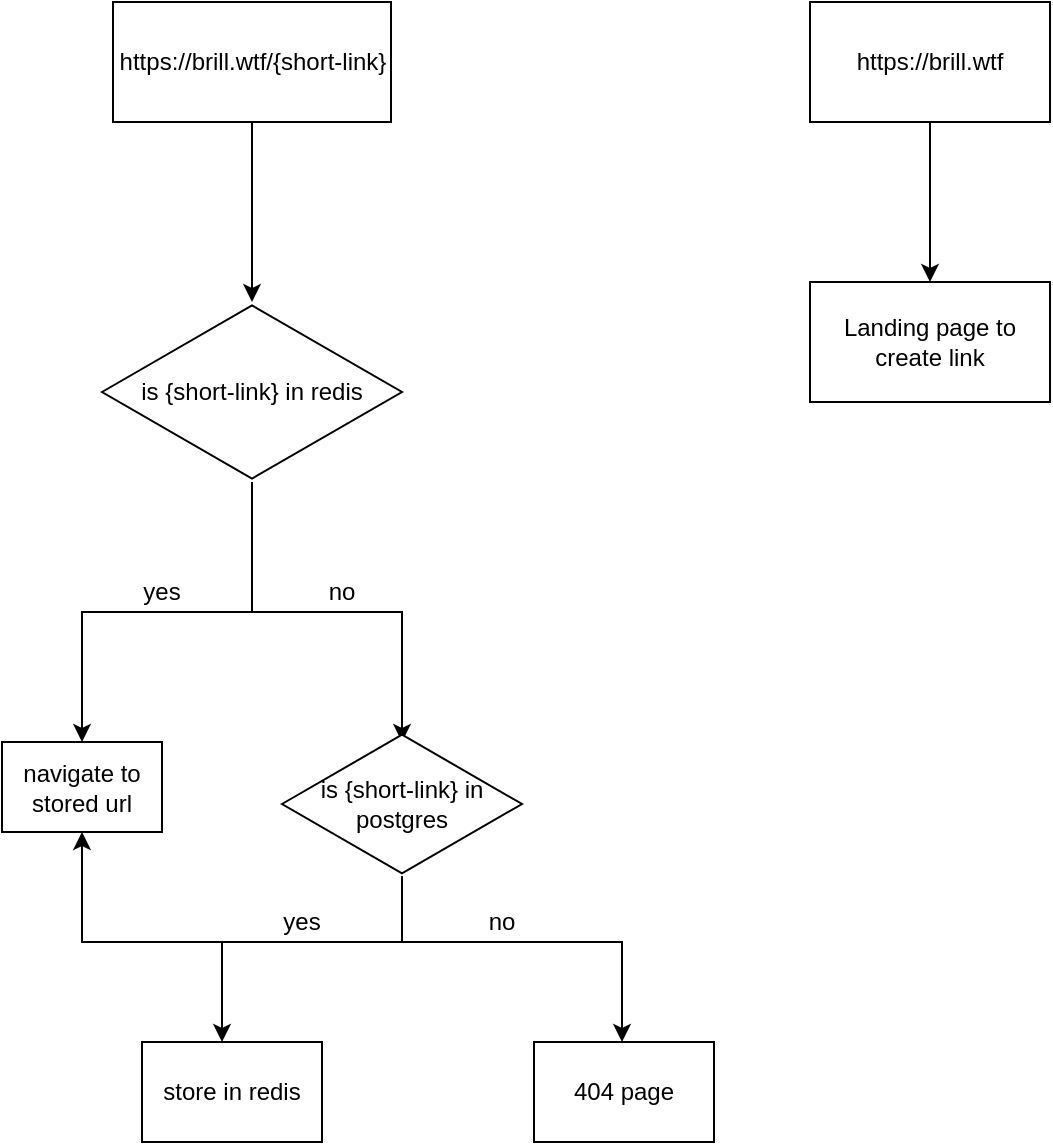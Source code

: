 <mxfile version="13.10.6" type="github">
  <diagram id="S-Mc7KpMVxWA-386lXMZ" name="Page-1">
    <mxGraphModel dx="448" dy="840" grid="1" gridSize="10" guides="1" tooltips="1" connect="1" arrows="1" fold="1" page="1" pageScale="1" pageWidth="850" pageHeight="1100" math="0" shadow="0">
      <root>
        <mxCell id="0" />
        <mxCell id="1" parent="0" />
        <mxCell id="mQkKS2pTwM-4bz6a02_7-39" style="edgeStyle=orthogonalEdgeStyle;rounded=0;orthogonalLoop=1;jettySize=auto;html=1;startArrow=none;startFill=0;" parent="1" source="mQkKS2pTwM-4bz6a02_7-35" target="mQkKS2pTwM-4bz6a02_7-38" edge="1">
          <mxGeometry relative="1" as="geometry">
            <Array as="points">
              <mxPoint x="1001" y="170" />
              <mxPoint x="1001" y="170" />
            </Array>
          </mxGeometry>
        </mxCell>
        <mxCell id="mQkKS2pTwM-4bz6a02_7-35" value="https://brill.wtf/{short-link}" style="rounded=0;whiteSpace=wrap;html=1;" parent="1" vertex="1">
          <mxGeometry x="931.5" y="50" width="139" height="60" as="geometry" />
        </mxCell>
        <mxCell id="mQkKS2pTwM-4bz6a02_7-40" style="edgeStyle=orthogonalEdgeStyle;rounded=0;orthogonalLoop=1;jettySize=auto;html=1;startArrow=none;startFill=0;" parent="1" source="mQkKS2pTwM-4bz6a02_7-38" edge="1">
          <mxGeometry relative="1" as="geometry">
            <mxPoint x="916" y="420" as="targetPoint" />
            <Array as="points">
              <mxPoint x="1001" y="355" />
              <mxPoint x="916" y="355" />
            </Array>
          </mxGeometry>
        </mxCell>
        <mxCell id="mQkKS2pTwM-4bz6a02_7-38" value="is {short-link} in redis" style="html=1;whiteSpace=wrap;aspect=fixed;shape=isoRectangle;" parent="1" vertex="1">
          <mxGeometry x="926" y="200" width="150" height="90" as="geometry" />
        </mxCell>
        <mxCell id="mQkKS2pTwM-4bz6a02_7-41" value="yes" style="text;html=1;strokeColor=none;fillColor=none;align=center;verticalAlign=middle;whiteSpace=wrap;rounded=0;" parent="1" vertex="1">
          <mxGeometry x="936" y="335" width="40" height="20" as="geometry" />
        </mxCell>
        <mxCell id="mQkKS2pTwM-4bz6a02_7-42" style="edgeStyle=orthogonalEdgeStyle;rounded=0;orthogonalLoop=1;jettySize=auto;html=1;startArrow=none;startFill=0;" parent="1" edge="1">
          <mxGeometry relative="1" as="geometry">
            <mxPoint x="1075.99" y="420" as="targetPoint" />
            <mxPoint x="1000.997" y="290" as="sourcePoint" />
            <Array as="points">
              <mxPoint x="1000.99" y="355" />
              <mxPoint x="1075.99" y="355" />
              <mxPoint x="1075.99" y="420" />
            </Array>
          </mxGeometry>
        </mxCell>
        <mxCell id="mQkKS2pTwM-4bz6a02_7-43" value="no" style="text;html=1;strokeColor=none;fillColor=none;align=center;verticalAlign=middle;whiteSpace=wrap;rounded=0;" parent="1" vertex="1">
          <mxGeometry x="1026" y="335" width="40" height="20" as="geometry" />
        </mxCell>
        <mxCell id="mQkKS2pTwM-4bz6a02_7-44" value="navigate to stored url" style="rounded=0;whiteSpace=wrap;html=1;" parent="1" vertex="1">
          <mxGeometry x="876" y="420" width="80" height="45" as="geometry" />
        </mxCell>
        <mxCell id="mQkKS2pTwM-4bz6a02_7-46" style="edgeStyle=orthogonalEdgeStyle;rounded=0;orthogonalLoop=1;jettySize=auto;html=1;startArrow=none;startFill=0;" parent="1" source="mQkKS2pTwM-4bz6a02_7-45" edge="1">
          <mxGeometry relative="1" as="geometry">
            <mxPoint x="986" y="570" as="targetPoint" />
            <Array as="points">
              <mxPoint x="1076" y="520" />
              <mxPoint x="986" y="520" />
            </Array>
          </mxGeometry>
        </mxCell>
        <mxCell id="mQkKS2pTwM-4bz6a02_7-48" style="edgeStyle=orthogonalEdgeStyle;rounded=0;orthogonalLoop=1;jettySize=auto;html=1;entryX=0.5;entryY=1;entryDx=0;entryDy=0;startArrow=none;startFill=0;" parent="1" source="mQkKS2pTwM-4bz6a02_7-45" target="mQkKS2pTwM-4bz6a02_7-44" edge="1">
          <mxGeometry relative="1" as="geometry">
            <Array as="points">
              <mxPoint x="1076" y="520" />
              <mxPoint x="916" y="520" />
            </Array>
          </mxGeometry>
        </mxCell>
        <mxCell id="mQkKS2pTwM-4bz6a02_7-50" style="edgeStyle=orthogonalEdgeStyle;rounded=0;orthogonalLoop=1;jettySize=auto;html=1;startArrow=none;startFill=0;" parent="1" source="mQkKS2pTwM-4bz6a02_7-45" edge="1">
          <mxGeometry relative="1" as="geometry">
            <mxPoint x="1186" y="570" as="targetPoint" />
            <Array as="points">
              <mxPoint x="1076" y="520" />
              <mxPoint x="1186" y="520" />
            </Array>
          </mxGeometry>
        </mxCell>
        <mxCell id="mQkKS2pTwM-4bz6a02_7-45" value="is {short-link} in postgres" style="html=1;whiteSpace=wrap;aspect=fixed;shape=isoRectangle;" parent="1" vertex="1">
          <mxGeometry x="1016" y="415" width="120" height="72" as="geometry" />
        </mxCell>
        <mxCell id="mQkKS2pTwM-4bz6a02_7-47" value="yes" style="text;html=1;strokeColor=none;fillColor=none;align=center;verticalAlign=middle;whiteSpace=wrap;rounded=0;" parent="1" vertex="1">
          <mxGeometry x="1006" y="500" width="40" height="20" as="geometry" />
        </mxCell>
        <mxCell id="mQkKS2pTwM-4bz6a02_7-49" value="store in redis" style="rounded=0;whiteSpace=wrap;html=1;" parent="1" vertex="1">
          <mxGeometry x="946" y="570" width="90" height="50" as="geometry" />
        </mxCell>
        <mxCell id="mQkKS2pTwM-4bz6a02_7-51" value="no" style="text;html=1;strokeColor=none;fillColor=none;align=center;verticalAlign=middle;whiteSpace=wrap;rounded=0;" parent="1" vertex="1">
          <mxGeometry x="1106" y="500" width="40" height="20" as="geometry" />
        </mxCell>
        <mxCell id="mQkKS2pTwM-4bz6a02_7-52" value="404 page" style="rounded=0;whiteSpace=wrap;html=1;" parent="1" vertex="1">
          <mxGeometry x="1142" y="570" width="90" height="50" as="geometry" />
        </mxCell>
        <mxCell id="_URq81lUqFACoGSLNrR6-3" value="" style="edgeStyle=orthogonalEdgeStyle;rounded=0;orthogonalLoop=1;jettySize=auto;html=1;startArrow=none;startFill=0;" edge="1" parent="1" source="_URq81lUqFACoGSLNrR6-1" target="_URq81lUqFACoGSLNrR6-2">
          <mxGeometry relative="1" as="geometry" />
        </mxCell>
        <mxCell id="_URq81lUqFACoGSLNrR6-1" value="https://brill.wtf" style="rounded=0;whiteSpace=wrap;html=1;" vertex="1" parent="1">
          <mxGeometry x="1280" y="50" width="120" height="60" as="geometry" />
        </mxCell>
        <mxCell id="_URq81lUqFACoGSLNrR6-2" value="Landing page to create link" style="rounded=0;whiteSpace=wrap;html=1;" vertex="1" parent="1">
          <mxGeometry x="1280" y="190" width="120" height="60" as="geometry" />
        </mxCell>
      </root>
    </mxGraphModel>
  </diagram>
</mxfile>
